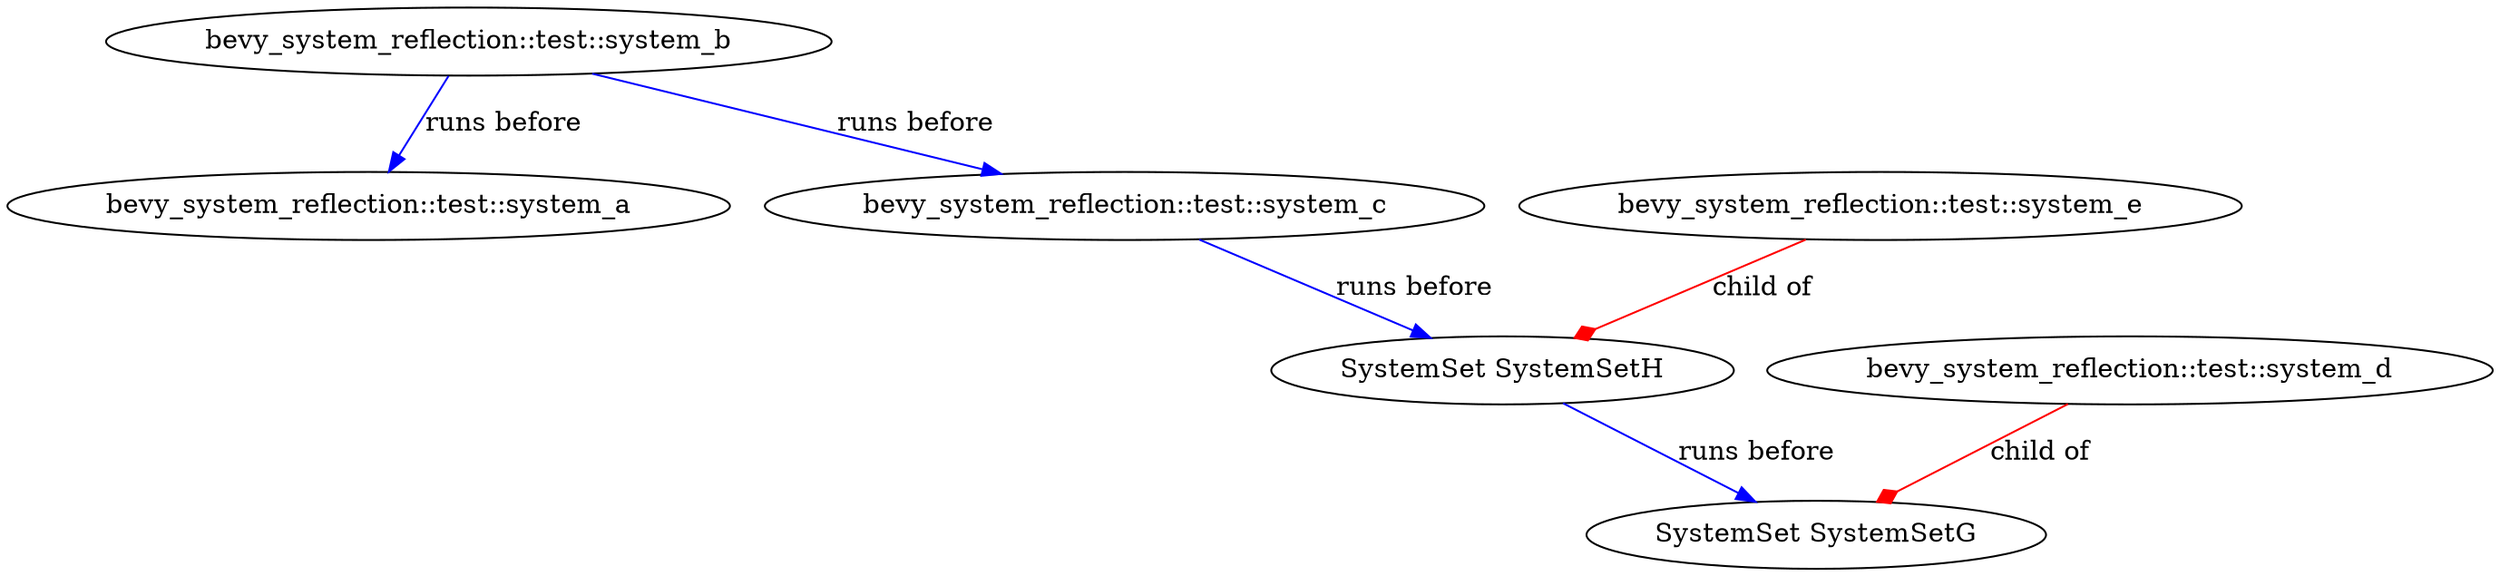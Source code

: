digraph {
node_0 [label="bevy_system_reflection::test::system_a"]
node_1 [label="bevy_system_reflection::test::system_b"]
node_2 [label="bevy_system_reflection::test::system_c"]
node_3 [label="bevy_system_reflection::test::system_d"]
node_4 [label="bevy_system_reflection::test::system_e"]
node_5 [label="SystemSet SystemSetH"]
node_6 [label="SystemSet SystemSetG"]
node_4 -> node_5 [color=red label="child of" arrowhead=diamond]
node_3 -> node_6 [color=red label="child of" arrowhead=diamond]
node_1 -> node_0 [color=blue label="runs before" arrowhead=normal]
node_1 -> node_2 [color=blue label="runs before" arrowhead=normal]
node_2 -> node_5 [color=blue label="runs before" arrowhead=normal]
node_5 -> node_6 [color=blue label="runs before" arrowhead=normal]
}